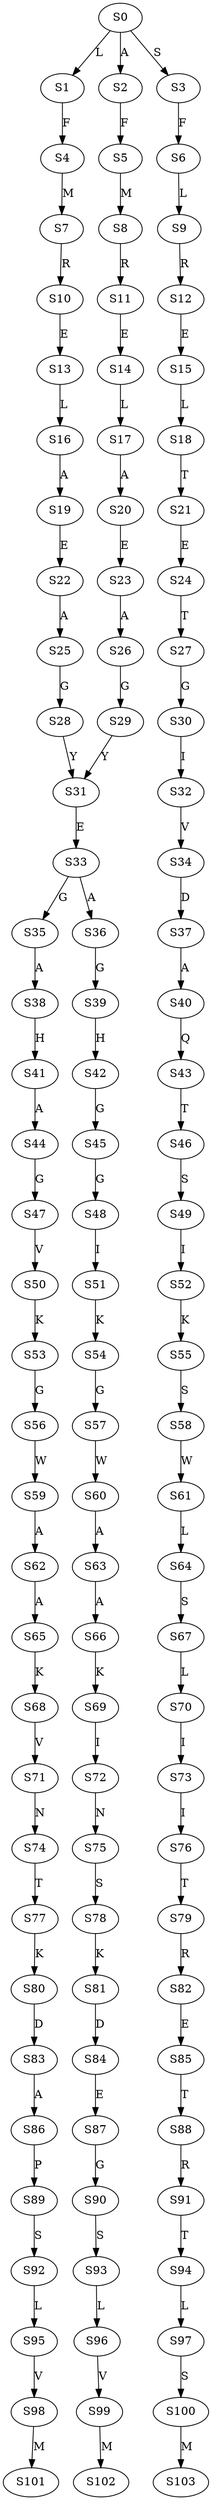 strict digraph  {
	S0 -> S1 [ label = L ];
	S0 -> S2 [ label = A ];
	S0 -> S3 [ label = S ];
	S1 -> S4 [ label = F ];
	S2 -> S5 [ label = F ];
	S3 -> S6 [ label = F ];
	S4 -> S7 [ label = M ];
	S5 -> S8 [ label = M ];
	S6 -> S9 [ label = L ];
	S7 -> S10 [ label = R ];
	S8 -> S11 [ label = R ];
	S9 -> S12 [ label = R ];
	S10 -> S13 [ label = E ];
	S11 -> S14 [ label = E ];
	S12 -> S15 [ label = E ];
	S13 -> S16 [ label = L ];
	S14 -> S17 [ label = L ];
	S15 -> S18 [ label = L ];
	S16 -> S19 [ label = A ];
	S17 -> S20 [ label = A ];
	S18 -> S21 [ label = T ];
	S19 -> S22 [ label = E ];
	S20 -> S23 [ label = E ];
	S21 -> S24 [ label = E ];
	S22 -> S25 [ label = A ];
	S23 -> S26 [ label = A ];
	S24 -> S27 [ label = T ];
	S25 -> S28 [ label = G ];
	S26 -> S29 [ label = G ];
	S27 -> S30 [ label = G ];
	S28 -> S31 [ label = Y ];
	S29 -> S31 [ label = Y ];
	S30 -> S32 [ label = I ];
	S31 -> S33 [ label = E ];
	S32 -> S34 [ label = V ];
	S33 -> S35 [ label = G ];
	S33 -> S36 [ label = A ];
	S34 -> S37 [ label = D ];
	S35 -> S38 [ label = A ];
	S36 -> S39 [ label = G ];
	S37 -> S40 [ label = A ];
	S38 -> S41 [ label = H ];
	S39 -> S42 [ label = H ];
	S40 -> S43 [ label = Q ];
	S41 -> S44 [ label = A ];
	S42 -> S45 [ label = G ];
	S43 -> S46 [ label = T ];
	S44 -> S47 [ label = G ];
	S45 -> S48 [ label = G ];
	S46 -> S49 [ label = S ];
	S47 -> S50 [ label = V ];
	S48 -> S51 [ label = I ];
	S49 -> S52 [ label = I ];
	S50 -> S53 [ label = K ];
	S51 -> S54 [ label = K ];
	S52 -> S55 [ label = K ];
	S53 -> S56 [ label = G ];
	S54 -> S57 [ label = G ];
	S55 -> S58 [ label = S ];
	S56 -> S59 [ label = W ];
	S57 -> S60 [ label = W ];
	S58 -> S61 [ label = W ];
	S59 -> S62 [ label = A ];
	S60 -> S63 [ label = A ];
	S61 -> S64 [ label = L ];
	S62 -> S65 [ label = A ];
	S63 -> S66 [ label = A ];
	S64 -> S67 [ label = S ];
	S65 -> S68 [ label = K ];
	S66 -> S69 [ label = K ];
	S67 -> S70 [ label = L ];
	S68 -> S71 [ label = V ];
	S69 -> S72 [ label = I ];
	S70 -> S73 [ label = I ];
	S71 -> S74 [ label = N ];
	S72 -> S75 [ label = N ];
	S73 -> S76 [ label = I ];
	S74 -> S77 [ label = T ];
	S75 -> S78 [ label = S ];
	S76 -> S79 [ label = T ];
	S77 -> S80 [ label = K ];
	S78 -> S81 [ label = K ];
	S79 -> S82 [ label = R ];
	S80 -> S83 [ label = D ];
	S81 -> S84 [ label = D ];
	S82 -> S85 [ label = E ];
	S83 -> S86 [ label = A ];
	S84 -> S87 [ label = E ];
	S85 -> S88 [ label = T ];
	S86 -> S89 [ label = P ];
	S87 -> S90 [ label = G ];
	S88 -> S91 [ label = R ];
	S89 -> S92 [ label = S ];
	S90 -> S93 [ label = S ];
	S91 -> S94 [ label = T ];
	S92 -> S95 [ label = L ];
	S93 -> S96 [ label = L ];
	S94 -> S97 [ label = L ];
	S95 -> S98 [ label = V ];
	S96 -> S99 [ label = V ];
	S97 -> S100 [ label = S ];
	S98 -> S101 [ label = M ];
	S99 -> S102 [ label = M ];
	S100 -> S103 [ label = M ];
}
